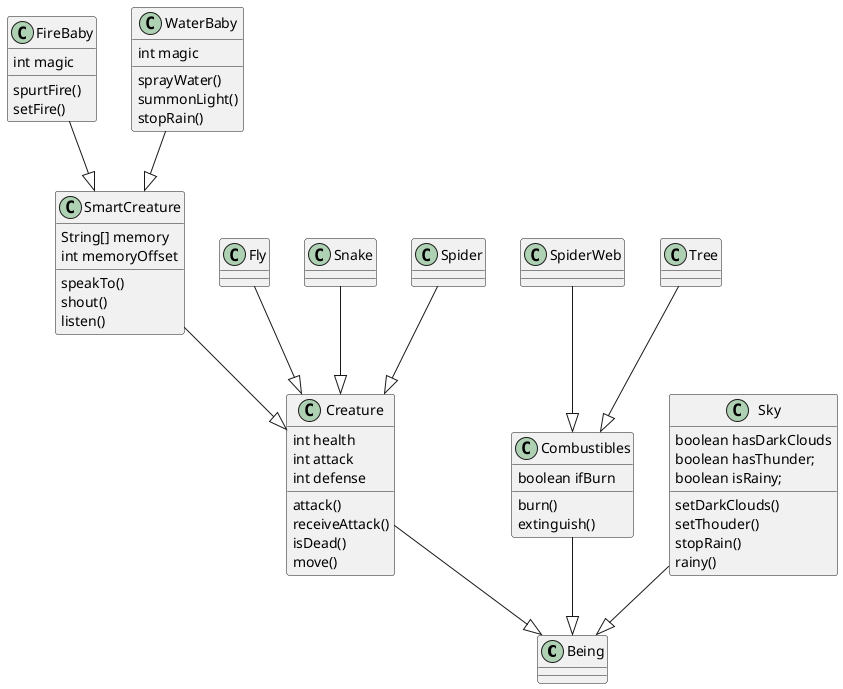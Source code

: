 @startuml

class Being

class Creature {

    int health
    int attack
    int defense

    attack()
    receiveAttack()
    isDead()
    move()
}

class SmartCreature{
	
	String[] memory
	int memoryOffset
	
	speakTo()
	shout()
	listen()
}

class Combustibles{
	
	boolean ifBurn
	
	burn()
	extinguish()
}

class FireBaby{
	
	int magic

	spurtFire()
	setFire()
}

class WaterBaby{
	
	int magic
	
	sprayWater()
	summonLight()
	stopRain()
}

class Fly{	
}

class Snake{
}

class Spider{
}

class SpiderWeb{
}

class Tree{
}

class Sky{

	boolean hasDarkClouds
	boolean hasThunder;
	boolean isRainy;
	
	setDarkClouds()
	setThouder()
	stopRain()
	rainy()
}

Sky --|> Being

Combustibles --|> Being

Tree --|> Combustibles

SpiderWeb --|> Combustibles

Creature --|> Being

Snake --|> Creature

Spider --|> Creature

Fly --|> Creature

SmartCreature --|> Creature

FireBaby --|> SmartCreature

WaterBaby --|> SmartCreature

@enduml